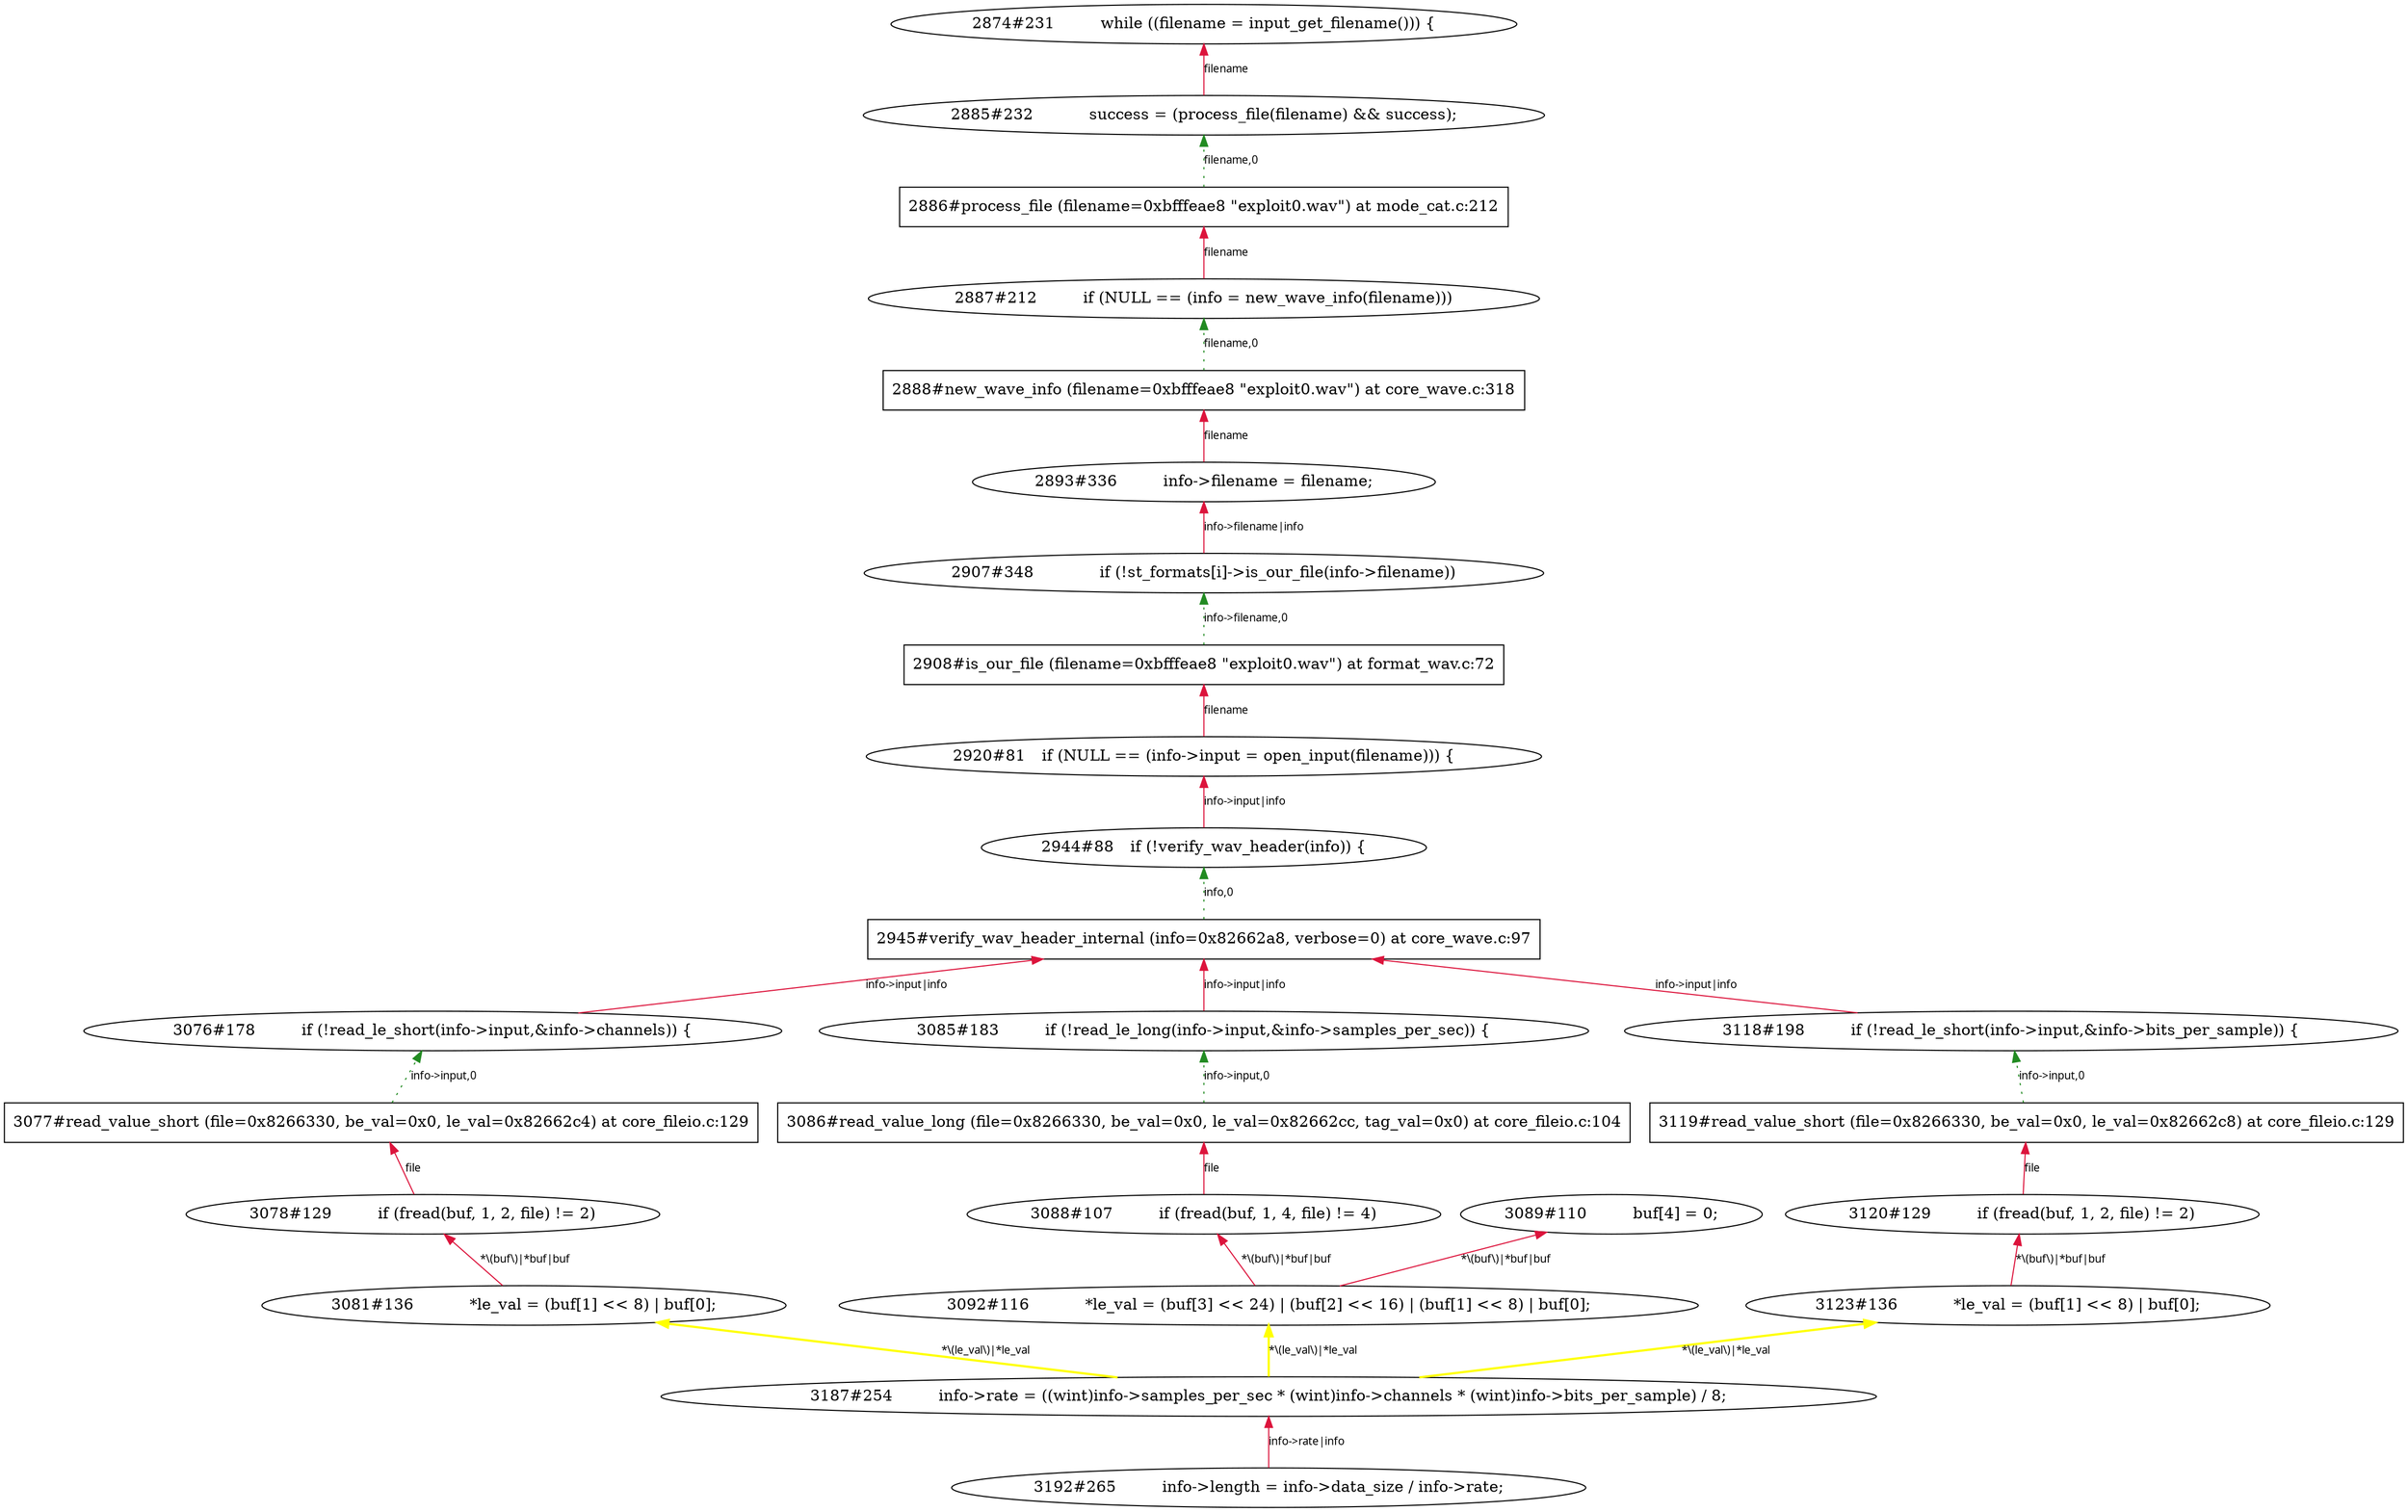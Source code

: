 digraph tiantgraph{
rankdir="BT";
"2945#verify_wav_header_internal (info=0x82662a8, verbose=0) at core_wave.c:97"[shape="record"];
"3076#178	  if (!read_le_short(info->input,&info->channels)) \{";
"3077#read_value_short (file=0x8266330, be_val=0x0, le_val=0x82662c4) at core_fileio.c:129"[shape="record"];
"3078#129	  if (fread(buf, 1, 2, file) != 2)";
"3081#136	    *le_val = (buf[1] << 8) | buf[0];";
"3085#183	  if (!read_le_long(info->input,&info->samples_per_sec)) \{";
"3086#read_value_long (file=0x8266330, be_val=0x0, le_val=0x82662cc, tag_val=0x0) at core_fileio.c:104"[shape="record"];
"3088#107	  if (fread(buf, 1, 4, file) != 4)";
"3089#110	  buf[4] = 0;";
"3092#116	    *le_val = (buf[3] << 24) | (buf[2] << 16) | (buf[1] << 8) | buf[0];";
"3118#198	  if (!read_le_short(info->input,&info->bits_per_sample)) \{";
"3119#read_value_short (file=0x8266330, be_val=0x0, le_val=0x82662c8) at core_fileio.c:129"[shape="record"];
"3120#129	  if (fread(buf, 1, 2, file) != 2)";
"3123#136	    *le_val = (buf[1] << 8) | buf[0];";
"2874#231	  while ((filename = input_get_filename())) \{";
"2885#232	    success = (process_file(filename) && success);";
"2886#process_file (filename=0xbfffeae8 \"exploit0.wav\") at mode_cat.c:212"[shape="record"];
"2887#212	  if (NULL == (info = new_wave_info(filename)))";
"2888#new_wave_info (filename=0xbfffeae8 \"exploit0.wav\") at core_wave.c:318"[shape="record"];
"2893#336	  info->filename = filename;";
"2907#348	      if (!st_formats[i]->is_our_file(info->filename))";
"2908#is_our_file (filename=0xbfffeae8 \"exploit0.wav\") at format_wav.c:72"[shape="record"];
"2920#81	  if (NULL == (info->input = open_input(filename))) \{";
"3187#254	  info->rate = ((wint)info->samples_per_sec * (wint)info->channels * (wint)info->bits_per_sample) / 8;";
"3192#265	  info->length = info->data_size / info->rate;";
"2944#88	  if (!verify_wav_header(info)) \{";
edge [fontname = "Verdana", fontsize = 10, color="crimson", style="solid"];
"3076#178	  if (!read_le_short(info->input,&info->channels)) \{"->"2945#verify_wav_header_internal (info=0x82662a8, verbose=0) at core_wave.c:97"[label="info->input|info"];
"2885#232	    success = (process_file(filename) && success);"->"2874#231	  while ((filename = input_get_filename())) \{"[label="filename"];
"3078#129	  if (fread(buf, 1, 2, file) != 2)"->"3077#read_value_short (file=0x8266330, be_val=0x0, le_val=0x82662c4) at core_fileio.c:129"[label="file"];
"2887#212	  if (NULL == (info = new_wave_info(filename)))"->"2886#process_file (filename=0xbfffeae8 \"exploit0.wav\") at mode_cat.c:212"[label="filename"];
"2920#81	  if (NULL == (info->input = open_input(filename))) \{"->"2908#is_our_file (filename=0xbfffeae8 \"exploit0.wav\") at format_wav.c:72"[label="filename"];
"3081#136	    *le_val = (buf[1] << 8) | buf[0];"->"3078#129	  if (fread(buf, 1, 2, file) != 2)"[label="*\\(buf\\)|*buf|buf"];
"2893#336	  info->filename = filename;"->"2888#new_wave_info (filename=0xbfffeae8 \"exploit0.wav\") at core_wave.c:318"[label="filename"];
"3085#183	  if (!read_le_long(info->input,&info->samples_per_sec)) \{"->"2945#verify_wav_header_internal (info=0x82662a8, verbose=0) at core_wave.c:97"[label="info->input|info"];
"3118#198	  if (!read_le_short(info->input,&info->bits_per_sample)) \{"->"2945#verify_wav_header_internal (info=0x82662a8, verbose=0) at core_wave.c:97"[label="info->input|info"];
"3088#107	  if (fread(buf, 1, 4, file) != 4)"->"3086#read_value_long (file=0x8266330, be_val=0x0, le_val=0x82662cc, tag_val=0x0) at core_fileio.c:104"[label="file"];
"3123#136	    *le_val = (buf[1] << 8) | buf[0];"->"3120#129	  if (fread(buf, 1, 2, file) != 2)"[label="*\\(buf\\)|*buf|buf"];
"3092#116	    *le_val = (buf[3] << 24) | (buf[2] << 16) | (buf[1] << 8) | buf[0];"->"3088#107	  if (fread(buf, 1, 4, file) != 4)"[label="*\\(buf\\)|*buf|buf"];
"3092#116	    *le_val = (buf[3] << 24) | (buf[2] << 16) | (buf[1] << 8) | buf[0];"->"3089#110	  buf[4] = 0;"[label="*\\(buf\\)|*buf|buf"];
"3192#265	  info->length = info->data_size / info->rate;"->"3187#254	  info->rate = ((wint)info->samples_per_sec * (wint)info->channels * (wint)info->bits_per_sample) / 8;"[label="info->rate|info"];
"2907#348	      if (!st_formats[i]->is_our_file(info->filename))"->"2893#336	  info->filename = filename;"[label="info->filename|info"];
"3120#129	  if (fread(buf, 1, 2, file) != 2)"->"3119#read_value_short (file=0x8266330, be_val=0x0, le_val=0x82662c8) at core_fileio.c:129"[label="file"];
"2944#88	  if (!verify_wav_header(info)) \{"->"2920#81	  if (NULL == (info->input = open_input(filename))) \{"[label="info->input|info"];
"3187#254	  info->rate = ((wint)info->samples_per_sec * (wint)info->channels * (wint)info->bits_per_sample) / 8;"->"3081#136	    *le_val = (buf[1] << 8) | buf[0];"[label="*\\(le_val\\)|*le_val",style="bold", color="yellow"];
"3187#254	  info->rate = ((wint)info->samples_per_sec * (wint)info->channels * (wint)info->bits_per_sample) / 8;"->"3123#136	    *le_val = (buf[1] << 8) | buf[0];"[label="*\\(le_val\\)|*le_val",style="bold", color="yellow"];
"3187#254	  info->rate = ((wint)info->samples_per_sec * (wint)info->channels * (wint)info->bits_per_sample) / 8;"->"3092#116	    *le_val = (buf[3] << 24) | (buf[2] << 16) | (buf[1] << 8) | buf[0];"[label="*\\(le_val\\)|*le_val",style="bold", color="yellow"];
"2945#verify_wav_header_internal (info=0x82662a8, verbose=0) at core_wave.c:97"->"2944#88	  if (!verify_wav_header(info)) \{"[label="info,0",style="dotted", color="forestgreen"];
"3077#read_value_short (file=0x8266330, be_val=0x0, le_val=0x82662c4) at core_fileio.c:129"->"3076#178	  if (!read_le_short(info->input,&info->channels)) \{"[label="info->input,0",style="dotted", color="forestgreen"];
"2886#process_file (filename=0xbfffeae8 \"exploit0.wav\") at mode_cat.c:212"->"2885#232	    success = (process_file(filename) && success);"[label="filename,0",style="dotted", color="forestgreen"];
"2888#new_wave_info (filename=0xbfffeae8 \"exploit0.wav\") at core_wave.c:318"->"2887#212	  if (NULL == (info = new_wave_info(filename)))"[label="filename,0",style="dotted", color="forestgreen"];
"3086#read_value_long (file=0x8266330, be_val=0x0, le_val=0x82662cc, tag_val=0x0) at core_fileio.c:104"->"3085#183	  if (!read_le_long(info->input,&info->samples_per_sec)) \{"[label="info->input,0",style="dotted", color="forestgreen"];
"3119#read_value_short (file=0x8266330, be_val=0x0, le_val=0x82662c8) at core_fileio.c:129"->"3118#198	  if (!read_le_short(info->input,&info->bits_per_sample)) \{"[label="info->input,0",style="dotted", color="forestgreen"];
"2908#is_our_file (filename=0xbfffeae8 \"exploit0.wav\") at format_wav.c:72"->"2907#348	      if (!st_formats[i]->is_our_file(info->filename))"[label="info->filename,0",style="dotted", color="forestgreen"];
}